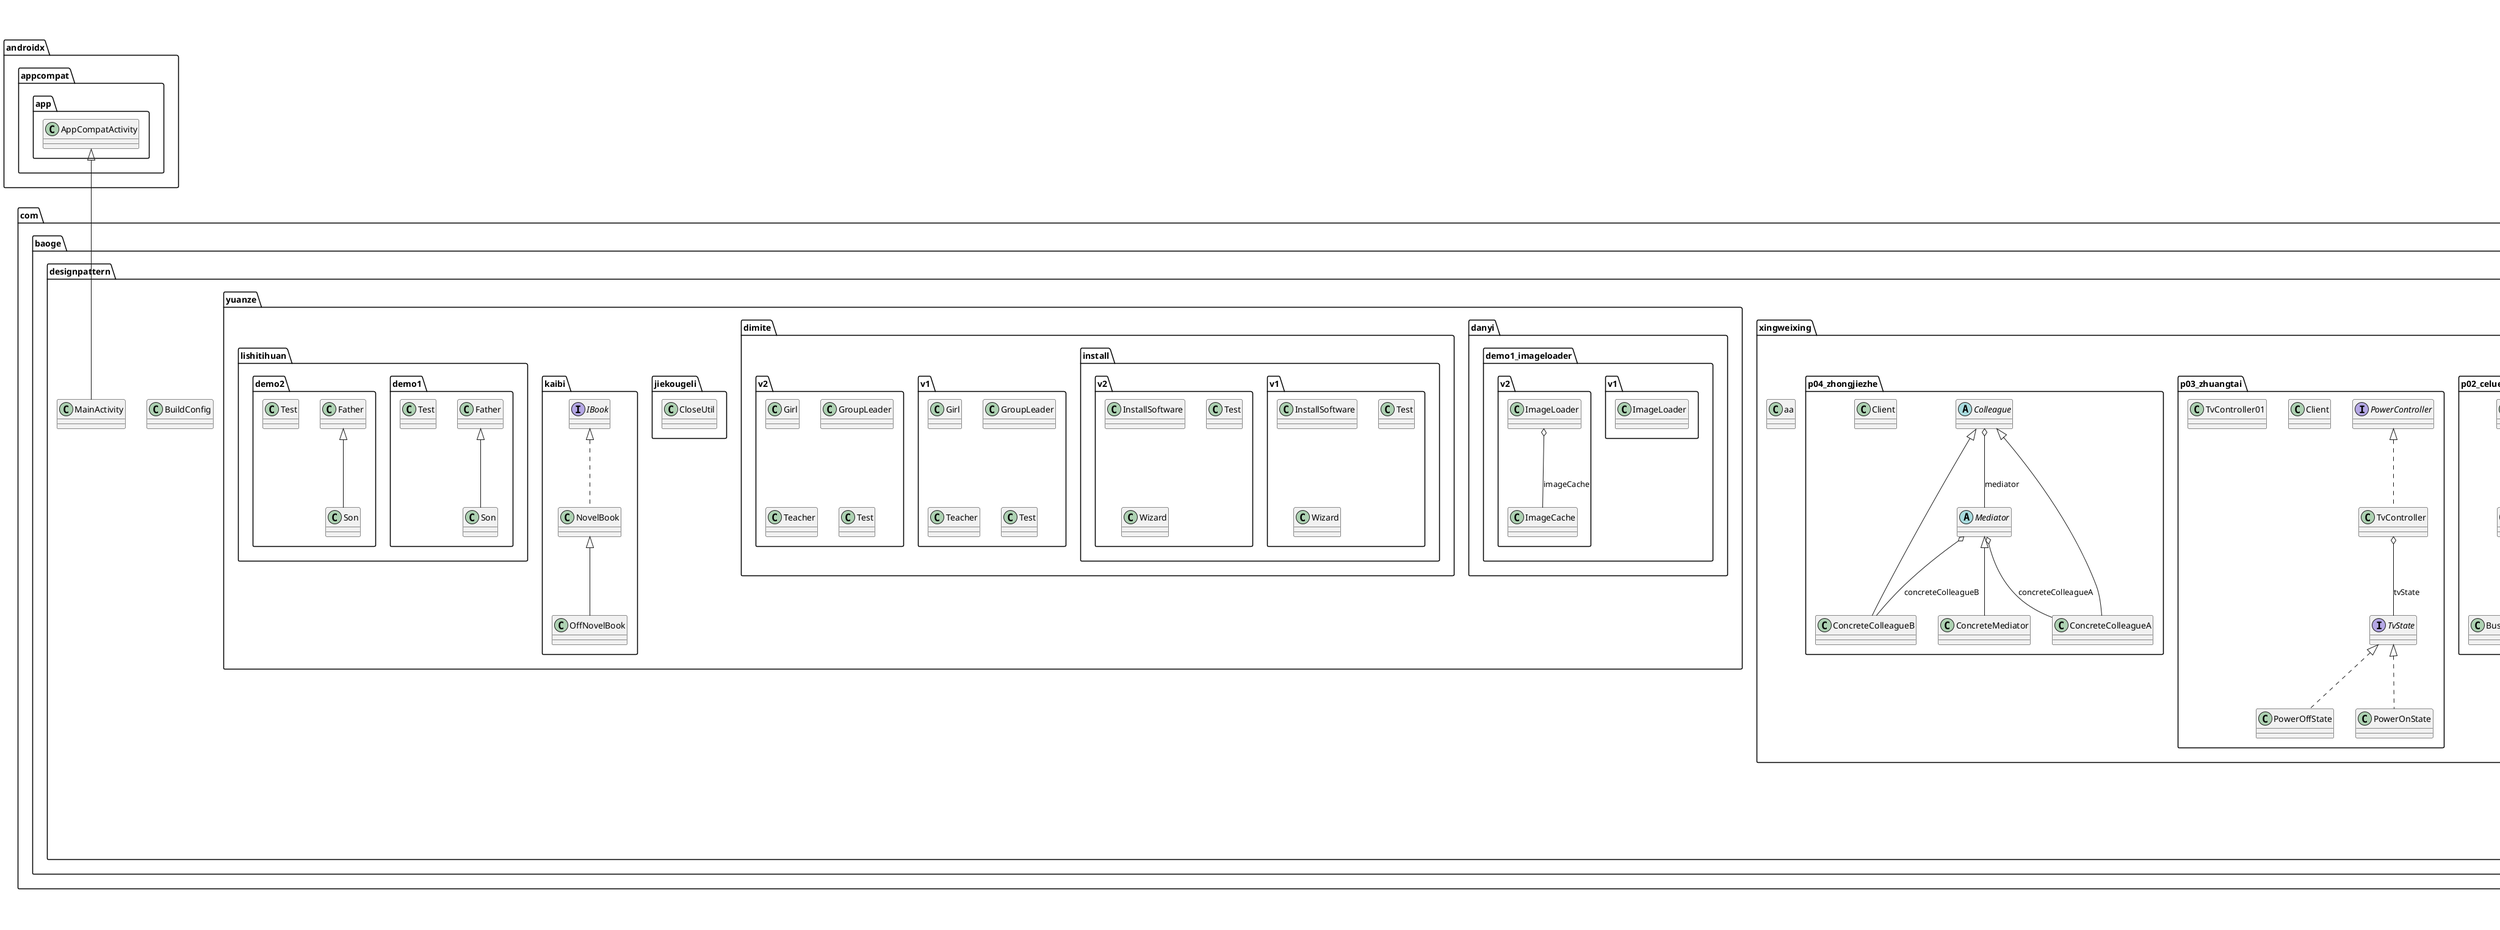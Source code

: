 @startuml

title __DESIGNPATTERN's Class Diagram__\n

  namespace com.baoge.designpattern {
    class com.baoge.designpattern.BuildConfig {
    }
  }
  

  namespace com.baoge.designpattern {
    class com.baoge.designpattern.MainActivity {
    }
  }
  

  namespace com.baoge.designpattern {
    namespace chuangjianxing {
      class com.baoge.designpattern.chuangjianxing.aa {
      }
    }
  }
  

  namespace com.baoge.designpattern {
    namespace chuangjianxing {
      namespace danli.dcl.v1 {
        class com.baoge.designpattern.chuangjianxing.danli.dcl.v1.Sigleton {
        }
      }
    }
  }
  

  namespace com.baoge.designpattern {
    namespace chuangjianxing {
      namespace danli.dcl.v2 {
        class com.baoge.designpattern.chuangjianxing.danli.dcl.v2.Sigleton {
        }
      }
    }
  }
  

  namespace com.baoge.designpattern {
    namespace chuangjianxing {
      namespace danli.ehan {
        class com.baoge.designpattern.chuangjianxing.danli.ehan.Sigleton {
        }
      }
    }
  }
  

  namespace com.baoge.designpattern {
    namespace chuangjianxing {
      namespace danli.jingtaineibulei {
        class com.baoge.designpattern.chuangjianxing.danli.jingtaineibulei.Sigleton {
        }
      }
    }
  }
  

  namespace com.baoge.designpattern {
    namespace chuangjianxing {
      namespace danli.lanhan.v1 {
        class com.baoge.designpattern.chuangjianxing.danli.lanhan.v1.Sigleton {
        }
      }
    }
  }
  

  namespace com.baoge.designpattern {
    namespace chuangjianxing {
      namespace danli.lanhan.v2 {
        class com.baoge.designpattern.chuangjianxing.danli.lanhan.v2.Sigleton {
        }
      }
    }
  }
  

  namespace com.baoge.designpattern {
    namespace chuangjianxing {
      namespace danli.meiju {
        class com.baoge.designpattern.chuangjianxing.danli.meiju.Client {
        }
      }
    }
  }
  

  namespace com.baoge.designpattern {
    namespace chuangjianxing {
      namespace danli.meiju {
        enum SingletonEnum {
        }
      }
    }
  }
  

  namespace com.baoge.designpattern {
    namespace chuangjianxing {
      namespace danli.v1 {
        class com.baoge.designpattern.chuangjianxing.danli.v1.Client {
        }
      }
    }
  }
  

  namespace com.baoge.designpattern {
    namespace chuangjianxing {
      namespace danli.v1 {
        class com.baoge.designpattern.chuangjianxing.danli.v1.Sigleton {
        }
      }
    }
  }
  

  namespace com.baoge.designpattern {
    namespace chuangjianxing {
      namespace p02_gongchang.v1 {
        abstract class com.baoge.designpattern.chuangjianxing.p02_gongchang.v1.AbsHumanFactory {
        }
      }
    }
  }
  

  namespace com.baoge.designpattern {
    namespace chuangjianxing {
      namespace p02_gongchang.v1 {
        class com.baoge.designpattern.chuangjianxing.p02_gongchang.v1.Client {
        }
      }
    }
  }
  

  namespace com.baoge.designpattern {
    namespace chuangjianxing {
      namespace p02_gongchang.v1 {
        interface com.baoge.designpattern.chuangjianxing.p02_gongchang.v1.Human {
        }
      }
    }
  }
  

  namespace com.baoge.designpattern {
    namespace chuangjianxing {
      namespace p02_gongchang.v1 {
        class com.baoge.designpattern.chuangjianxing.p02_gongchang.v1.HumanFactory {
        }
      }
    }
  }
  

  namespace com.baoge.designpattern {
    namespace chuangjianxing {
      namespace p02_gongchang.v1 {
        class com.baoge.designpattern.chuangjianxing.p02_gongchang.v1.WhiteHuman {
        }
      }
    }
  }
  

  namespace com.baoge.designpattern {
    namespace chuangjianxing {
      namespace p02_gongchang.v1 {
        class com.baoge.designpattern.chuangjianxing.p02_gongchang.v1.YellowHuman {
        }
      }
    }
  }
  

  namespace com.baoge.designpattern {
    namespace chuangjianxing {
      namespace p02_gongchang.v2_duogegongchang {
        abstract class com.baoge.designpattern.chuangjianxing.p02_gongchang.v2_duogegongchang.AbsHumanFactory {
        }
      }
    }
  }
  

  namespace com.baoge.designpattern {
    namespace chuangjianxing {
      namespace p02_gongchang.v2_duogegongchang {
        class com.baoge.designpattern.chuangjianxing.p02_gongchang.v2_duogegongchang.Client {
        }
      }
    }
  }
  

  namespace com.baoge.designpattern {
    namespace chuangjianxing {
      namespace p02_gongchang.v2_duogegongchang {
        interface com.baoge.designpattern.chuangjianxing.p02_gongchang.v2_duogegongchang.Human {
        }
      }
    }
  }
  

  namespace com.baoge.designpattern {
    namespace chuangjianxing {
      namespace p02_gongchang.v2_duogegongchang {
        class com.baoge.designpattern.chuangjianxing.p02_gongchang.v2_duogegongchang.WhiteHuman {
        }
      }
    }
  }
  

  namespace com.baoge.designpattern {
    namespace chuangjianxing {
      namespace p02_gongchang.v2_duogegongchang {
        class com.baoge.designpattern.chuangjianxing.p02_gongchang.v2_duogegongchang.WhiteHumanFactory {
        }
      }
    }
  }
  

  namespace com.baoge.designpattern {
    namespace chuangjianxing {
      namespace p02_gongchang.v2_duogegongchang {
        class com.baoge.designpattern.chuangjianxing.p02_gongchang.v2_duogegongchang.YellowHuman {
        }
      }
    }
  }
  

  namespace com.baoge.designpattern {
    namespace chuangjianxing {
      namespace p02_gongchang.v2_duogegongchang {
        class com.baoge.designpattern.chuangjianxing.p02_gongchang.v2_duogegongchang.YellowHumanFactory {
        }
      }
    }
  }
  

  namespace com.baoge.designpattern {
    namespace chuangjianxing {
      namespace p02_gongchang.v2_jdgc {
        class com.baoge.designpattern.chuangjianxing.p02_gongchang.v2_jdgc.Client {
        }
      }
    }
  }
  

  namespace com.baoge.designpattern {
    namespace chuangjianxing {
      namespace p02_gongchang.v2_jdgc {
        interface com.baoge.designpattern.chuangjianxing.p02_gongchang.v2_jdgc.Human {
        }
      }
    }
  }
  

  namespace com.baoge.designpattern {
    namespace chuangjianxing {
      namespace p02_gongchang.v2_jdgc {
        class com.baoge.designpattern.chuangjianxing.p02_gongchang.v2_jdgc.HumanFactory {
        }
      }
    }
  }
  

  namespace com.baoge.designpattern {
    namespace chuangjianxing {
      namespace p02_gongchang.v2_jdgc {
        class com.baoge.designpattern.chuangjianxing.p02_gongchang.v2_jdgc.WhiteHuman {
        }
      }
    }
  }
  

  namespace com.baoge.designpattern {
    namespace chuangjianxing {
      namespace p02_gongchang.v2_jdgc {
        class com.baoge.designpattern.chuangjianxing.p02_gongchang.v2_jdgc.YellowHuman {
        }
      }
    }
  }
  

  namespace com.baoge.designpattern {
    namespace chuangjianxing {
      namespace p03_build {
        abstract class com.baoge.designpattern.chuangjianxing.p03_build.Builder {
        }
      }
    }
  }
  

  namespace com.baoge.designpattern {
    namespace chuangjianxing {
      namespace p03_build {
        class com.baoge.designpattern.chuangjianxing.p03_build.Client {
        }
      }
    }
  }
  

  namespace com.baoge.designpattern {
    namespace chuangjianxing {
      namespace p03_build {
        abstract class com.baoge.designpattern.chuangjianxing.p03_build.Computer {
        }
      }
    }
  }
  

  namespace com.baoge.designpattern {
    namespace chuangjianxing {
      namespace p03_build {
        class com.baoge.designpattern.chuangjianxing.p03_build.Director {
        }
      }
    }
  }
  

  namespace com.baoge.designpattern {
    namespace chuangjianxing {
      namespace p03_build {
        class com.baoge.designpattern.chuangjianxing.p03_build.MacBook {
        }
      }
    }
  }
  

  namespace com.baoge.designpattern {
    namespace chuangjianxing {
      namespace p03_build {
        class com.baoge.designpattern.chuangjianxing.p03_build.MacBookBuilder {
        }
      }
    }
  }
  

  namespace com.baoge.designpattern {
    namespace chuangjianxing {
      namespace p03_chouxianggongchang {
        class com.baoge.designpattern.chuangjianxing.p03_chouxianggongchang.AudiQ3Factory {
        }
      }
    }
  }
  

  namespace com.baoge.designpattern {
    namespace chuangjianxing {
      namespace p03_chouxianggongchang {
        class com.baoge.designpattern.chuangjianxing.p03_chouxianggongchang.AudiQ7Factory {
        }
      }
    }
  }
  

  namespace com.baoge.designpattern {
    namespace chuangjianxing {
      namespace p03_chouxianggongchang {
        abstract class com.baoge.designpattern.chuangjianxing.p03_chouxianggongchang.CarFactory {
        }
      }
    }
  }
  

  namespace com.baoge.designpattern {
    namespace chuangjianxing {
      namespace p03_chouxianggongchang {
        class com.baoge.designpattern.chuangjianxing.p03_chouxianggongchang.Client {
        }
      }
    }
  }
  

  namespace com.baoge.designpattern {
    namespace chuangjianxing {
      namespace p03_chouxianggongchang {
        class com.baoge.designpattern.chuangjianxing.p03_chouxianggongchang.DomesticEngine {
        }
      }
    }
  }
  

  namespace com.baoge.designpattern {
    namespace chuangjianxing {
      namespace p03_chouxianggongchang {
        interface com.baoge.designpattern.chuangjianxing.p03_chouxianggongchang.IBrake {
        }
      }
    }
  }
  

  namespace com.baoge.designpattern {
    namespace chuangjianxing {
      namespace p03_chouxianggongchang {
        interface com.baoge.designpattern.chuangjianxing.p03_chouxianggongchang.IEngine {
        }
      }
    }
  }
  

  namespace com.baoge.designpattern {
    namespace chuangjianxing {
      namespace p03_chouxianggongchang {
        interface com.baoge.designpattern.chuangjianxing.p03_chouxianggongchang.ITire {
        }
      }
    }
  }
  

  namespace com.baoge.designpattern {
    namespace chuangjianxing {
      namespace p03_chouxianggongchang {
        class com.baoge.designpattern.chuangjianxing.p03_chouxianggongchang.ImportEngine {
        }
      }
    }
  }
  

  namespace com.baoge.designpattern {
    namespace chuangjianxing {
      namespace p03_chouxianggongchang {
        class com.baoge.designpattern.chuangjianxing.p03_chouxianggongchang.NormalBrake {
        }
      }
    }
  }
  

  namespace com.baoge.designpattern {
    namespace chuangjianxing {
      namespace p03_chouxianggongchang {
        class com.baoge.designpattern.chuangjianxing.p03_chouxianggongchang.NormalTire {
        }
      }
    }
  }
  

  namespace com.baoge.designpattern {
    namespace chuangjianxing {
      namespace p03_chouxianggongchang {
        class com.baoge.designpattern.chuangjianxing.p03_chouxianggongchang.SeniorBrake {
        }
      }
    }
  }
  

  namespace com.baoge.designpattern {
    namespace chuangjianxing {
      namespace p03_chouxianggongchang {
        class com.baoge.designpattern.chuangjianxing.p03_chouxianggongchang.SuvTire {
        }
      }
    }
  }
  

  namespace com.baoge.designpattern {
    namespace xingweixing {
      class com.baoge.designpattern.xingweixing.aa {
      }
    }
  }
  

  namespace com.baoge.designpattern {
    namespace xingweixing {
      namespace p01_muban {
        abstract class com.baoge.designpattern.xingweixing.p01_muban.AbsComputer {
        }
      }
    }
  }
  

  namespace com.baoge.designpattern {
    namespace xingweixing {
      namespace p01_muban {
        class com.baoge.designpattern.xingweixing.p01_muban.CoderComputer {
        }
      }
    }
  }
  

  namespace com.baoge.designpattern {
    namespace xingweixing {
      namespace p01_muban {
        class com.baoge.designpattern.xingweixing.p01_muban.NormalComputer {
        }
      }
    }
  }
  

  namespace com.baoge.designpattern {
    namespace xingweixing {
      namespace p01_muban {
        namespace client {
          class com.baoge.designpattern.xingweixing.p01_muban.client.Client {
          }
        }
      }
    }
  }
  

  namespace com.baoge.designpattern {
    namespace xingweixing {
      namespace p02_celue {
        class com.baoge.designpattern.xingweixing.p02_celue.BusCalculateStrategy {
        }
      }
    }
  }
  

  namespace com.baoge.designpattern {
    namespace xingweixing {
      namespace p02_celue {
        interface com.baoge.designpattern.xingweixing.p02_celue.CalculateStrategy {
        }
      }
    }
  }
  

  namespace com.baoge.designpattern {
    namespace xingweixing {
      namespace p02_celue {
        class com.baoge.designpattern.xingweixing.p02_celue.Client {
        }
      }
    }
  }
  

  namespace com.baoge.designpattern {
    namespace xingweixing {
      namespace p02_celue {
        class com.baoge.designpattern.xingweixing.p02_celue.TaxiCalculateStrategy {
        }
      }
    }
  }
  

  namespace com.baoge.designpattern {
    namespace xingweixing {
      namespace p02_celue {
        class com.baoge.designpattern.xingweixing.p02_celue.TranficCalculator {
        }
      }
    }
  }
  

  namespace com.baoge.designpattern {
    namespace xingweixing {
      namespace p03_zhuangtai {
        class com.baoge.designpattern.xingweixing.p03_zhuangtai.Client {
        }
      }
    }
  }
  

  namespace com.baoge.designpattern {
    namespace xingweixing {
      namespace p03_zhuangtai {
        interface com.baoge.designpattern.xingweixing.p03_zhuangtai.PowerController {
        }
      }
    }
  }
  

  namespace com.baoge.designpattern {
    namespace xingweixing {
      namespace p03_zhuangtai {
        class com.baoge.designpattern.xingweixing.p03_zhuangtai.PowerOffState {
        }
      }
    }
  }
  

  namespace com.baoge.designpattern {
    namespace xingweixing {
      namespace p03_zhuangtai {
        class com.baoge.designpattern.xingweixing.p03_zhuangtai.PowerOnState {
        }
      }
    }
  }
  

  namespace com.baoge.designpattern {
    namespace xingweixing {
      namespace p03_zhuangtai {
        class com.baoge.designpattern.xingweixing.p03_zhuangtai.TvController {
        }
      }
    }
  }
  

  namespace com.baoge.designpattern {
    namespace xingweixing {
      namespace p03_zhuangtai {
        class com.baoge.designpattern.xingweixing.p03_zhuangtai.TvController01 {
        }
      }
    }
  }
  

  namespace com.baoge.designpattern {
    namespace xingweixing {
      namespace p03_zhuangtai {
        interface com.baoge.designpattern.xingweixing.p03_zhuangtai.TvState {
        }
      }
    }
  }
  

  namespace com.baoge.designpattern {
    namespace xingweixing {
      namespace p04_zhongjiezhe {
        class com.baoge.designpattern.xingweixing.p04_zhongjiezhe.Client {
        }
      }
    }
  }
  

  namespace com.baoge.designpattern {
    namespace xingweixing {
      namespace p04_zhongjiezhe {
        abstract class com.baoge.designpattern.xingweixing.p04_zhongjiezhe.Colleague {
        }
      }
    }
  }
  

  namespace com.baoge.designpattern {
    namespace xingweixing {
      namespace p04_zhongjiezhe {
        class com.baoge.designpattern.xingweixing.p04_zhongjiezhe.ConcreteColleagueA {
        }
      }
    }
  }
  

  namespace com.baoge.designpattern {
    namespace xingweixing {
      namespace p04_zhongjiezhe {
        class com.baoge.designpattern.xingweixing.p04_zhongjiezhe.ConcreteColleagueB {
        }
      }
    }
  }
  

  namespace com.baoge.designpattern {
    namespace xingweixing {
      namespace p04_zhongjiezhe {
        class com.baoge.designpattern.xingweixing.p04_zhongjiezhe.ConcreteMediator {
        }
      }
    }
  }
  

  namespace com.baoge.designpattern {
    namespace xingweixing {
      namespace p04_zhongjiezhe {
        abstract class com.baoge.designpattern.xingweixing.p04_zhongjiezhe.Mediator {
        }
      }
    }
  }
  

  namespace com.baoge.designpattern {
    namespace yuanze.danyi.demo1_imageloader.v1 {
      class com.baoge.designpattern.yuanze.danyi.demo1_imageloader.v1.ImageLoader {
      }
    }
  }
  

  namespace com.baoge.designpattern {
    namespace yuanze.danyi.demo1_imageloader.v2 {
      class com.baoge.designpattern.yuanze.danyi.demo1_imageloader.v2.ImageCache {
      }
    }
  }
  

  namespace com.baoge.designpattern {
    namespace yuanze.danyi.demo1_imageloader.v2 {
      class com.baoge.designpattern.yuanze.danyi.demo1_imageloader.v2.ImageLoader {
      }
    }
  }
  

  namespace com.baoge.designpattern {
    namespace yuanze.dimite.install.v1 {
      class com.baoge.designpattern.yuanze.dimite.install.v1.InstallSoftware {
      }
    }
  }
  

  namespace com.baoge.designpattern {
    namespace yuanze.dimite.install.v1 {
      class com.baoge.designpattern.yuanze.dimite.install.v1.Test {
      }
    }
  }
  

  namespace com.baoge.designpattern {
    namespace yuanze.dimite.install.v1 {
      class com.baoge.designpattern.yuanze.dimite.install.v1.Wizard {
      }
    }
  }
  

  namespace com.baoge.designpattern {
    namespace yuanze.dimite.install.v2 {
      class com.baoge.designpattern.yuanze.dimite.install.v2.InstallSoftware {
      }
    }
  }
  

  namespace com.baoge.designpattern {
    namespace yuanze.dimite.install.v2 {
      class com.baoge.designpattern.yuanze.dimite.install.v2.Test {
      }
    }
  }
  

  namespace com.baoge.designpattern {
    namespace yuanze.dimite.install.v2 {
      class com.baoge.designpattern.yuanze.dimite.install.v2.Wizard {
      }
    }
  }
  

  namespace com.baoge.designpattern {
    namespace yuanze.dimite.v1 {
      class com.baoge.designpattern.yuanze.dimite.v1.Girl {
      }
    }
  }
  

  namespace com.baoge.designpattern {
    namespace yuanze.dimite.v1 {
      class com.baoge.designpattern.yuanze.dimite.v1.GroupLeader {
      }
    }
  }
  

  namespace com.baoge.designpattern {
    namespace yuanze.dimite.v1 {
      class com.baoge.designpattern.yuanze.dimite.v1.Teacher {
      }
    }
  }
  

  namespace com.baoge.designpattern {
    namespace yuanze.dimite.v1 {
      class com.baoge.designpattern.yuanze.dimite.v1.Test {
      }
    }
  }
  

  namespace com.baoge.designpattern {
    namespace yuanze.dimite.v2 {
      class com.baoge.designpattern.yuanze.dimite.v2.Girl {
      }
    }
  }
  

  namespace com.baoge.designpattern {
    namespace yuanze.dimite.v2 {
      class com.baoge.designpattern.yuanze.dimite.v2.GroupLeader {
      }
    }
  }
  

  namespace com.baoge.designpattern {
    namespace yuanze.dimite.v2 {
      class com.baoge.designpattern.yuanze.dimite.v2.Teacher {
      }
    }
  }
  

  namespace com.baoge.designpattern {
    namespace yuanze.dimite.v2 {
      class com.baoge.designpattern.yuanze.dimite.v2.Test {
      }
    }
  }
  

  namespace com.baoge.designpattern {
    namespace yuanze.jiekougeli {
      class com.baoge.designpattern.yuanze.jiekougeli.CloseUtil {
      }
    }
  }
  

  namespace com.baoge.designpattern {
    namespace yuanze.kaibi {
      interface com.baoge.designpattern.yuanze.kaibi.IBook {
      }
    }
  }
  

  namespace com.baoge.designpattern {
    namespace yuanze.kaibi {
      class com.baoge.designpattern.yuanze.kaibi.NovelBook {
      }
    }
  }
  

  namespace com.baoge.designpattern {
    namespace yuanze.kaibi {
      class com.baoge.designpattern.yuanze.kaibi.OffNovelBook {
      }
    }
  }
  

  namespace com.baoge.designpattern {
    namespace yuanze.lishitihuan.demo1 {
      class com.baoge.designpattern.yuanze.lishitihuan.demo1.Father {
      }
    }
  }
  

  namespace com.baoge.designpattern {
    namespace yuanze.lishitihuan.demo1 {
      class com.baoge.designpattern.yuanze.lishitihuan.demo1.Son {
      }
    }
  }
  

  namespace com.baoge.designpattern {
    namespace yuanze.lishitihuan.demo1 {
      class com.baoge.designpattern.yuanze.lishitihuan.demo1.Test {
      }
    }
  }
  

  namespace com.baoge.designpattern {
    namespace yuanze.lishitihuan.demo2 {
      class com.baoge.designpattern.yuanze.lishitihuan.demo2.Father {
      }
    }
  }
  

  namespace com.baoge.designpattern {
    namespace yuanze.lishitihuan.demo2 {
      class com.baoge.designpattern.yuanze.lishitihuan.demo2.Son {
      }
    }
  }
  

  namespace com.baoge.designpattern {
    namespace yuanze.lishitihuan.demo2 {
      class com.baoge.designpattern.yuanze.lishitihuan.demo2.Test {
      }
    }
  }
  

  com.baoge.designpattern.MainActivity -up-|> androidx.appcompat.app.AppCompatActivity
  com.baoge.designpattern.chuangjianxing.p02_gongchang.v1.HumanFactory -up-|> com.baoge.designpattern.chuangjianxing.p02_gongchang.v1.AbsHumanFactory
  com.baoge.designpattern.chuangjianxing.p02_gongchang.v1.WhiteHuman .up.|> com.baoge.designpattern.chuangjianxing.p02_gongchang.v1.Human
  com.baoge.designpattern.chuangjianxing.p02_gongchang.v1.YellowHuman .up.|> com.baoge.designpattern.chuangjianxing.p02_gongchang.v1.Human
  com.baoge.designpattern.chuangjianxing.p02_gongchang.v2_duogegongchang.WhiteHuman .up.|> com.baoge.designpattern.chuangjianxing.p02_gongchang.v2_duogegongchang.Human
  com.baoge.designpattern.chuangjianxing.p02_gongchang.v2_duogegongchang.WhiteHumanFactory -up-|> com.baoge.designpattern.chuangjianxing.p02_gongchang.v2_duogegongchang.AbsHumanFactory
  com.baoge.designpattern.chuangjianxing.p02_gongchang.v2_duogegongchang.YellowHuman .up.|> com.baoge.designpattern.chuangjianxing.p02_gongchang.v2_duogegongchang.Human
  com.baoge.designpattern.chuangjianxing.p02_gongchang.v2_duogegongchang.YellowHumanFactory -up-|> com.baoge.designpattern.chuangjianxing.p02_gongchang.v2_duogegongchang.AbsHumanFactory
  com.baoge.designpattern.chuangjianxing.p02_gongchang.v2_jdgc.WhiteHuman .up.|> com.baoge.designpattern.chuangjianxing.p02_gongchang.v2_jdgc.Human
  com.baoge.designpattern.chuangjianxing.p02_gongchang.v2_jdgc.YellowHuman .up.|> com.baoge.designpattern.chuangjianxing.p02_gongchang.v2_jdgc.Human
  com.baoge.designpattern.chuangjianxing.p03_build.Director o-- com.baoge.designpattern.chuangjianxing.p03_build.Builder : builder
  com.baoge.designpattern.chuangjianxing.p03_build.MacBook -up-|> com.baoge.designpattern.chuangjianxing.p03_build.Computer
  com.baoge.designpattern.chuangjianxing.p03_build.MacBookBuilder -up-|> com.baoge.designpattern.chuangjianxing.p03_build.Builder
  com.baoge.designpattern.chuangjianxing.p03_build.MacBookBuilder o-- com.baoge.designpattern.chuangjianxing.p03_build.Computer : computer
  com.baoge.designpattern.chuangjianxing.p03_chouxianggongchang.AudiQ3Factory -up-|> com.baoge.designpattern.chuangjianxing.p03_chouxianggongchang.CarFactory
  com.baoge.designpattern.chuangjianxing.p03_chouxianggongchang.AudiQ7Factory -up-|> com.baoge.designpattern.chuangjianxing.p03_chouxianggongchang.CarFactory
  com.baoge.designpattern.chuangjianxing.p03_chouxianggongchang.DomesticEngine .up.|> com.baoge.designpattern.chuangjianxing.p03_chouxianggongchang.IEngine
  com.baoge.designpattern.chuangjianxing.p03_chouxianggongchang.ImportEngine .up.|> com.baoge.designpattern.chuangjianxing.p03_chouxianggongchang.IEngine
  com.baoge.designpattern.chuangjianxing.p03_chouxianggongchang.NormalBrake .up.|> com.baoge.designpattern.chuangjianxing.p03_chouxianggongchang.IBrake
  com.baoge.designpattern.chuangjianxing.p03_chouxianggongchang.NormalTire .up.|> com.baoge.designpattern.chuangjianxing.p03_chouxianggongchang.ITire
  com.baoge.designpattern.chuangjianxing.p03_chouxianggongchang.SeniorBrake .up.|> com.baoge.designpattern.chuangjianxing.p03_chouxianggongchang.IBrake
  com.baoge.designpattern.chuangjianxing.p03_chouxianggongchang.SuvTire .up.|> com.baoge.designpattern.chuangjianxing.p03_chouxianggongchang.ITire
  com.baoge.designpattern.xingweixing.p01_muban.CoderComputer -up-|> com.baoge.designpattern.xingweixing.p01_muban.AbsComputer
  com.baoge.designpattern.xingweixing.p01_muban.NormalComputer -up-|> com.baoge.designpattern.xingweixing.p01_muban.AbsComputer
  com.baoge.designpattern.xingweixing.p02_celue.BusCalculateStrategy .up.|> com.baoge.designpattern.xingweixing.p02_celue.CalculateStrategy
  com.baoge.designpattern.xingweixing.p02_celue.TaxiCalculateStrategy .up.|> com.baoge.designpattern.xingweixing.p02_celue.CalculateStrategy
  com.baoge.designpattern.xingweixing.p02_celue.TranficCalculator o-- com.baoge.designpattern.xingweixing.p02_celue.CalculateStrategy : strategy
  com.baoge.designpattern.xingweixing.p03_zhuangtai.PowerOffState .up.|> com.baoge.designpattern.xingweixing.p03_zhuangtai.TvState
  com.baoge.designpattern.xingweixing.p03_zhuangtai.PowerOnState .up.|> com.baoge.designpattern.xingweixing.p03_zhuangtai.TvState
  com.baoge.designpattern.xingweixing.p03_zhuangtai.TvController .up.|> com.baoge.designpattern.xingweixing.p03_zhuangtai.PowerController
  com.baoge.designpattern.xingweixing.p03_zhuangtai.TvController o-- com.baoge.designpattern.xingweixing.p03_zhuangtai.TvState : tvState
  com.baoge.designpattern.xingweixing.p04_zhongjiezhe.Colleague o-- com.baoge.designpattern.xingweixing.p04_zhongjiezhe.Mediator : mediator
  com.baoge.designpattern.xingweixing.p04_zhongjiezhe.ConcreteColleagueA -up-|> com.baoge.designpattern.xingweixing.p04_zhongjiezhe.Colleague
  com.baoge.designpattern.xingweixing.p04_zhongjiezhe.ConcreteColleagueB -up-|> com.baoge.designpattern.xingweixing.p04_zhongjiezhe.Colleague
  com.baoge.designpattern.xingweixing.p04_zhongjiezhe.ConcreteMediator -up-|> com.baoge.designpattern.xingweixing.p04_zhongjiezhe.Mediator
  com.baoge.designpattern.xingweixing.p04_zhongjiezhe.Mediator o-- com.baoge.designpattern.xingweixing.p04_zhongjiezhe.ConcreteColleagueA : concreteColleagueA
  com.baoge.designpattern.xingweixing.p04_zhongjiezhe.Mediator o-- com.baoge.designpattern.xingweixing.p04_zhongjiezhe.ConcreteColleagueB : concreteColleagueB
  com.baoge.designpattern.yuanze.danyi.demo1_imageloader.v2.ImageLoader o-- com.baoge.designpattern.yuanze.danyi.demo1_imageloader.v2.ImageCache : imageCache
  com.baoge.designpattern.yuanze.kaibi.NovelBook .up.|> com.baoge.designpattern.yuanze.kaibi.IBook
  com.baoge.designpattern.yuanze.kaibi.OffNovelBook -up-|> com.baoge.designpattern.yuanze.kaibi.NovelBook
  com.baoge.designpattern.yuanze.lishitihuan.demo1.Son -up-|> com.baoge.designpattern.yuanze.lishitihuan.demo1.Father
  com.baoge.designpattern.yuanze.lishitihuan.demo2.Son -up-|> com.baoge.designpattern.yuanze.lishitihuan.demo2.Father


right footer


PlantUML diagram generated by SketchIt! (https://bitbucket.org/pmesmeur/sketch.it)
For more information about this tool, please contact philippe.mesmeur@gmail.com
endfooter

@enduml
